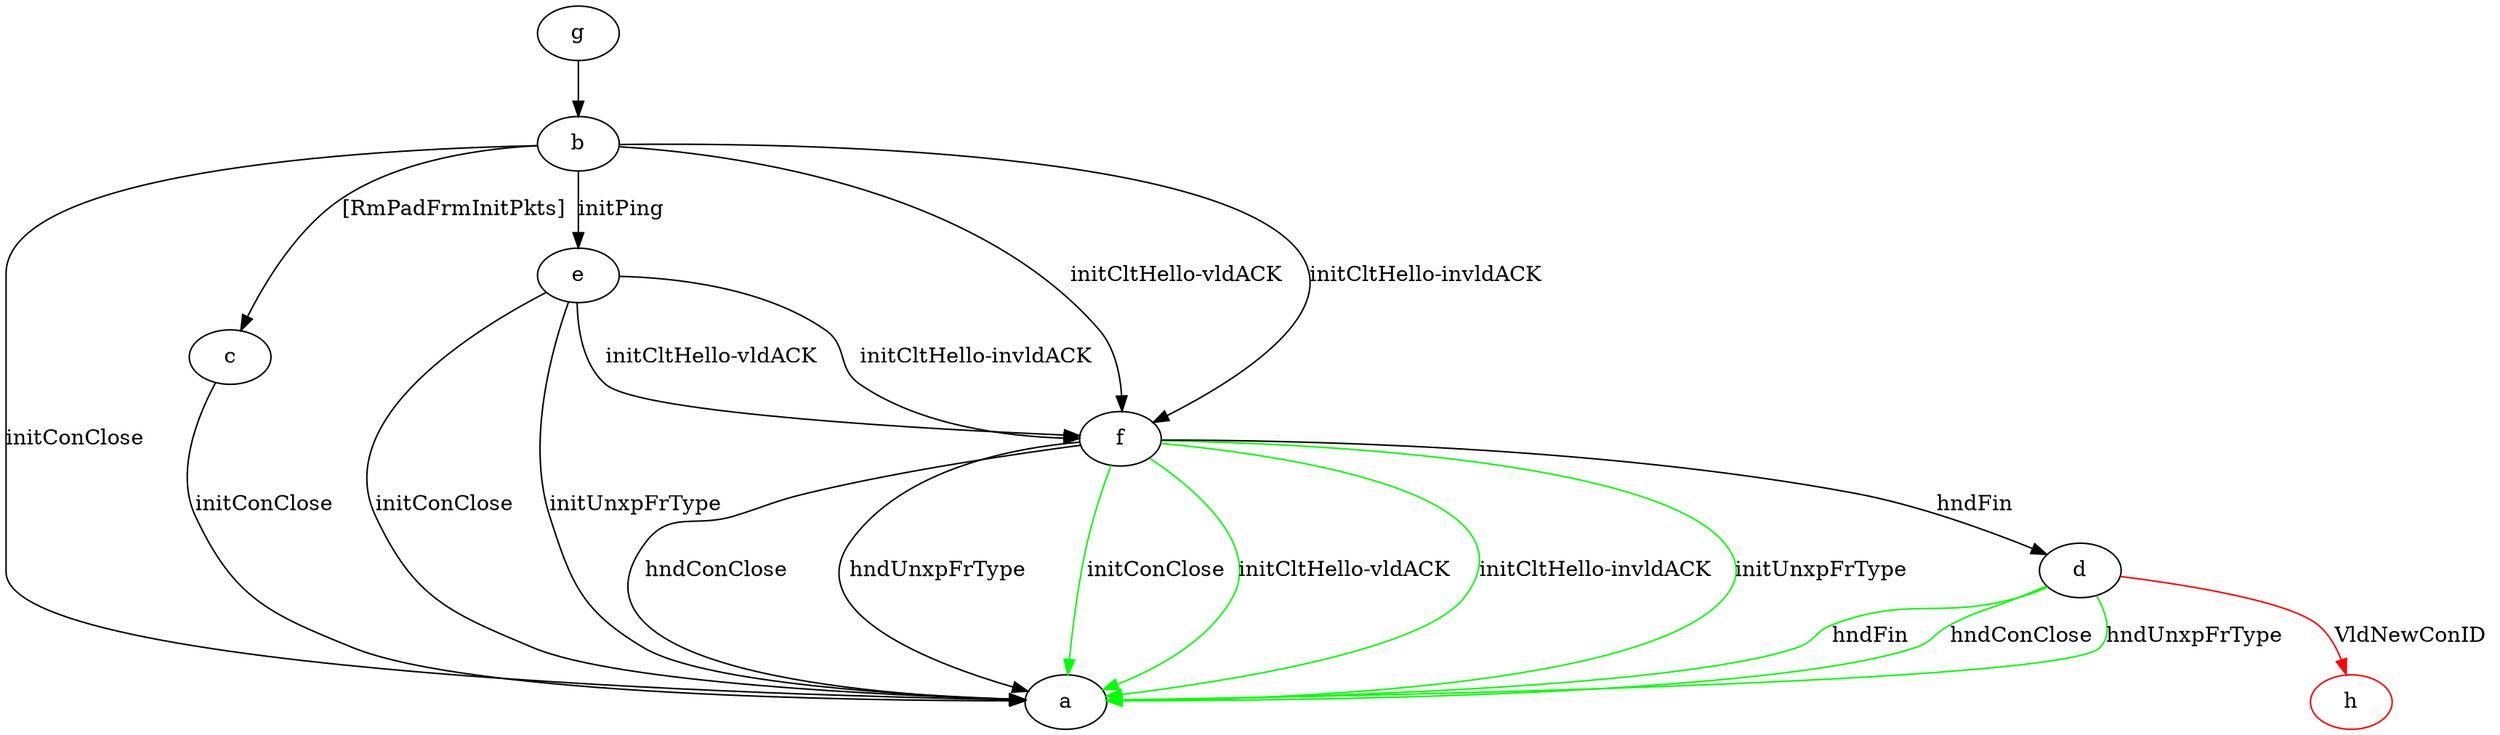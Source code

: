 digraph "" {
	b -> a	[key=0,
		label="initConClose "];
	b -> c	[key=0,
		label="[RmPadFrmInitPkts] "];
	b -> e	[key=0,
		label="initPing "];
	b -> f	[key=0,
		label="initCltHello-vldACK "];
	b -> f	[key=1,
		label="initCltHello-invldACK "];
	c -> a	[key=0,
		label="initConClose "];
	d -> a	[key=0,
		color=green,
		label="hndFin "];
	d -> a	[key=1,
		color=green,
		label="hndConClose "];
	d -> a	[key=2,
		color=green,
		label="hndUnxpFrType "];
	h	[color=red];
	d -> h	[key=0,
		color=red,
		label="VldNewConID "];
	e -> a	[key=0,
		label="initConClose "];
	e -> a	[key=1,
		label="initUnxpFrType "];
	e -> f	[key=0,
		label="initCltHello-vldACK "];
	e -> f	[key=1,
		label="initCltHello-invldACK "];
	f -> a	[key=0,
		label="hndConClose "];
	f -> a	[key=1,
		label="hndUnxpFrType "];
	f -> a	[key=2,
		color=green,
		label="initConClose "];
	f -> a	[key=3,
		color=green,
		label="initCltHello-vldACK "];
	f -> a	[key=4,
		color=green,
		label="initCltHello-invldACK "];
	f -> a	[key=5,
		color=green,
		label="initUnxpFrType "];
	f -> d	[key=0,
		label="hndFin "];
	g -> b	[key=0];
}
